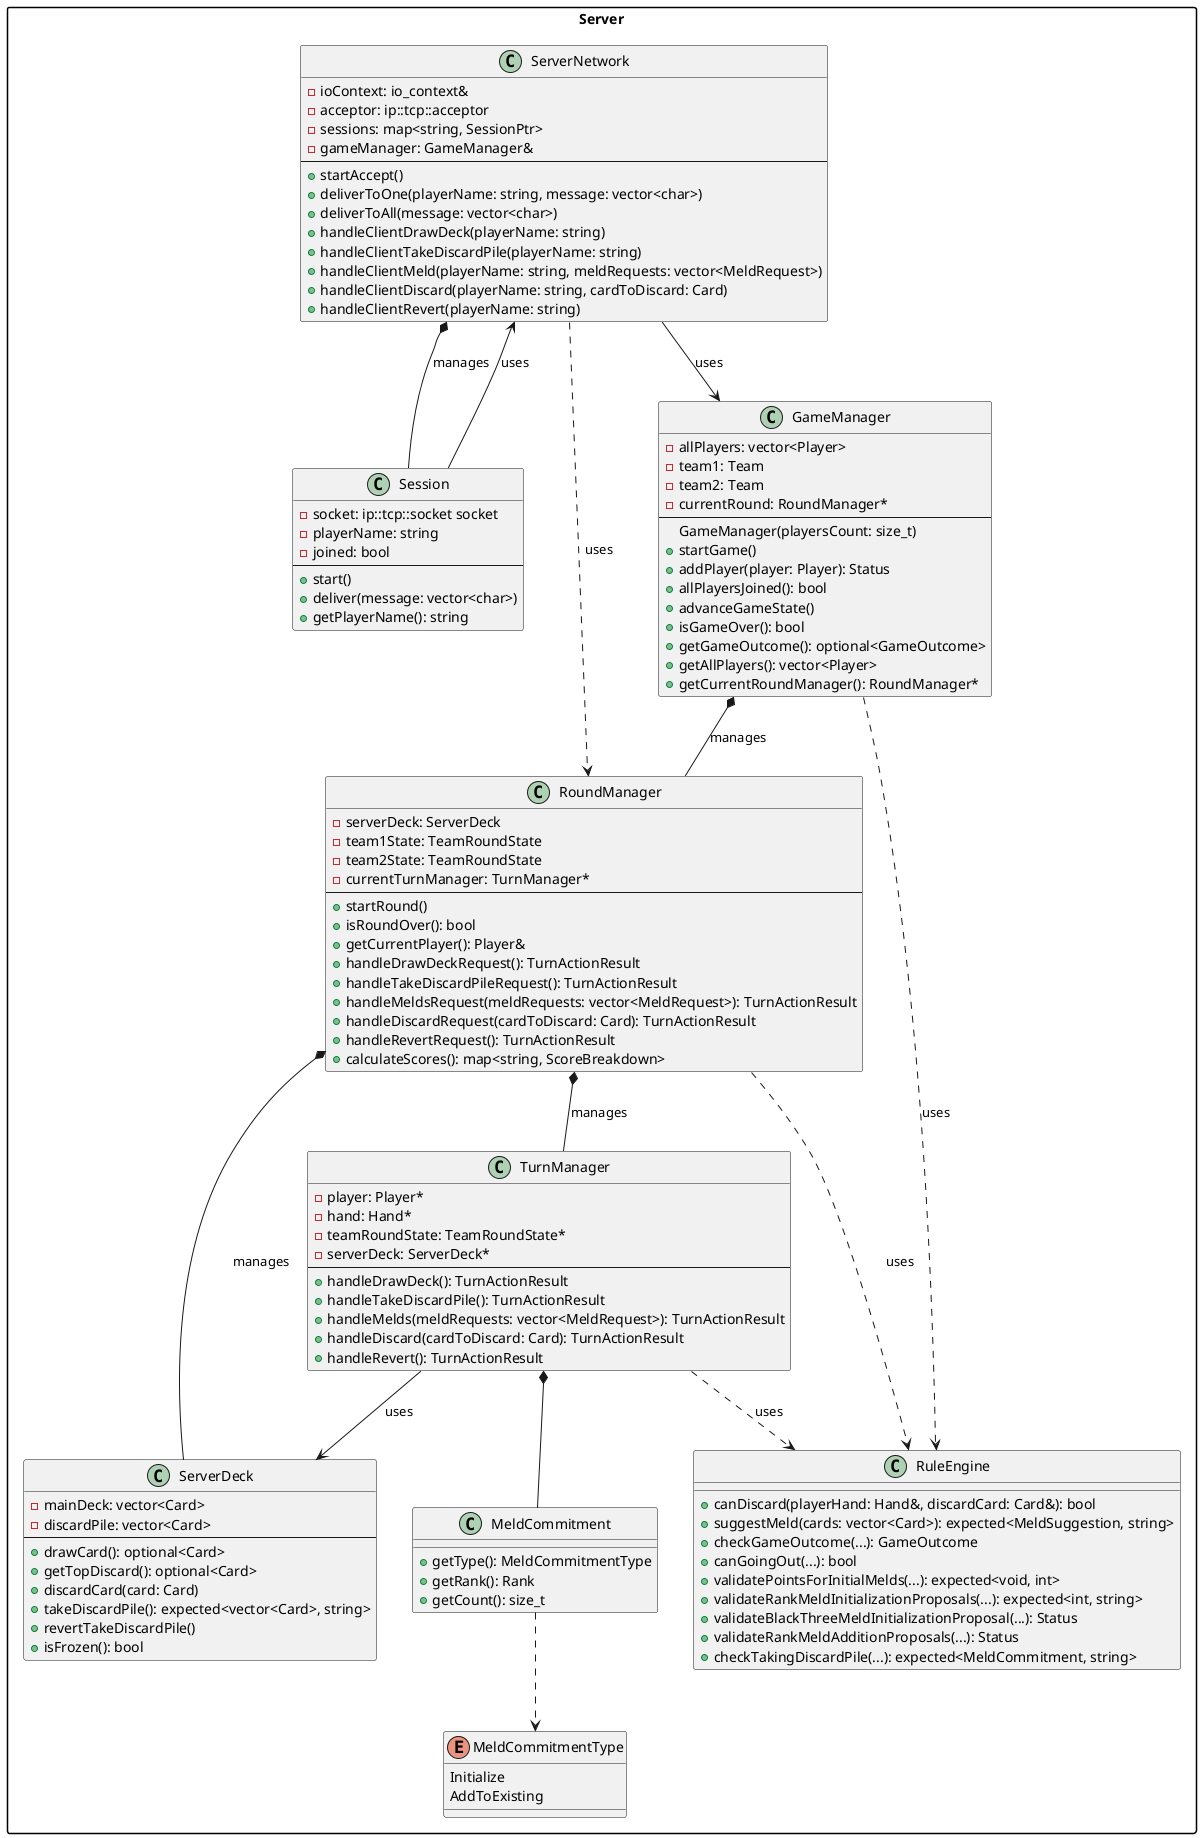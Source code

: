 @startuml ServerDiagram

skinparam packageStyle rect

package "Server" {
    class ServerDeck {
        - mainDeck: vector<Card>
        - discardPile: vector<Card>
        --
        + drawCard(): optional<Card>
        + getTopDiscard(): optional<Card>
        + discardCard(card: Card)
        + takeDiscardPile(): expected<vector<Card>, string>
        + revertTakeDiscardPile()
        + isFrozen(): bool
    }

    class TurnManager {
        - player: Player*
        - hand: Hand*
        - teamRoundState: TeamRoundState*
        - serverDeck: ServerDeck*
        --
        + handleDrawDeck(): TurnActionResult
        + handleTakeDiscardPile(): TurnActionResult
        + handleMelds(meldRequests: vector<MeldRequest>): TurnActionResult
        + handleDiscard(cardToDiscard: Card): TurnActionResult
        + handleRevert(): TurnActionResult
    }

    ' ––– RuleEngine enum –––
    enum MeldCommitmentType {
        Initialize
        AddToExisting
    }

    class MeldCommitment {
        + getType(): MeldCommitmentType
        + getRank(): Rank
        + getCount(): size_t
    }

    class RuleEngine {
        + canDiscard(playerHand: Hand&, discardCard: Card&): bool
        + suggestMeld(cards: vector<Card>): expected<MeldSuggestion, string>
        + checkGameOutcome(...): GameOutcome
        + canGoingOut(...): bool
        + validatePointsForInitialMelds(...): expected<void, int>
        + validateRankMeldInitializationProposals(...): expected<int, string>
        + validateBlackThreeMeldInitializationProposal(...): Status
        + validateRankMeldAdditionProposals(...): Status
        + checkTakingDiscardPile(...): expected<MeldCommitment, string>
    }

    TurnManager *-- MeldCommitment

    MeldCommitment ..> MeldCommitmentType

    TurnManager --> ServerDeck : uses

    TurnManager ..> RuleEngine : uses

    class RoundManager {
        - serverDeck: ServerDeck
        - team1State: TeamRoundState
        - team2State: TeamRoundState
        - currentTurnManager: TurnManager*
        --
        + startRound()
        + isRoundOver(): bool
        + getCurrentPlayer(): Player&
        + handleDrawDeckRequest(): TurnActionResult
        + handleTakeDiscardPileRequest(): TurnActionResult
        + handleMeldsRequest(meldRequests: vector<MeldRequest>): TurnActionResult
        + handleDiscardRequest(cardToDiscard: Card): TurnActionResult
        + handleRevertRequest(): TurnActionResult
        + calculateScores(): map<string, ScoreBreakdown>
    }

    RoundManager *-- TurnManager : manages

    RoundManager *-- ServerDeck : manages

    RoundManager ..> RuleEngine : uses

    class Session {
        - socket: ip::tcp::socket socket
        - playerName: string
        - joined: bool
        --
        + start()
        + deliver(message: vector<char>)
        + getPlayerName(): string
    }

    class GameManager {
        - allPlayers: vector<Player>
        - team1: Team
        - team2: Team
        - currentRound: RoundManager*
        --
        GameManager(playersCount: size_t)
        +startGame()
        +addPlayer(player: Player): Status
        +allPlayersJoined(): bool
        +advanceGameState()
        +isGameOver(): bool
        +getGameOutcome(): optional<GameOutcome>
        +getAllPlayers(): vector<Player>
        +getCurrentRoundManager(): RoundManager*
    }

    GameManager *-- RoundManager : manages

    GameManager ..> RuleEngine : uses

    class ServerNetwork {
        - ioContext: io_context&
        - acceptor: ip::tcp::acceptor
        - sessions: map<string, SessionPtr>
        - gameManager: GameManager&
        --
        + startAccept()
        + deliverToOne(playerName: string, message: vector<char>)
        + deliverToAll(message: vector<char>)
        + handleClientDrawDeck(playerName: string)
        + handleClientTakeDiscardPile(playerName: string)
        + handleClientMeld(playerName: string, meldRequests: vector<MeldRequest>)
        + handleClientDiscard(playerName: string, cardToDiscard: Card)
        + handleClientRevert(playerName: string)
    }

    ServerNetwork *-- Session : manages

    Session --> ServerNetwork : uses

    ServerNetwork --> GameManager : uses

    ServerNetwork ..> RoundManager : uses
}
@enduml